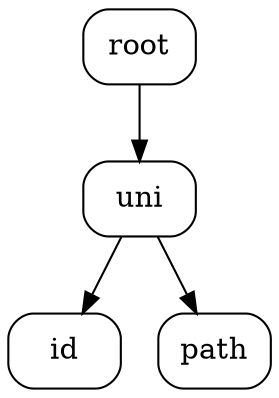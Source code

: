 digraph LibsStructure {
	rankdir = TD
	{	node [shape = Mrecord]
		root
		uni
		id
		path
	}

	root -> uni
	uni -> id
	uni -> path
}